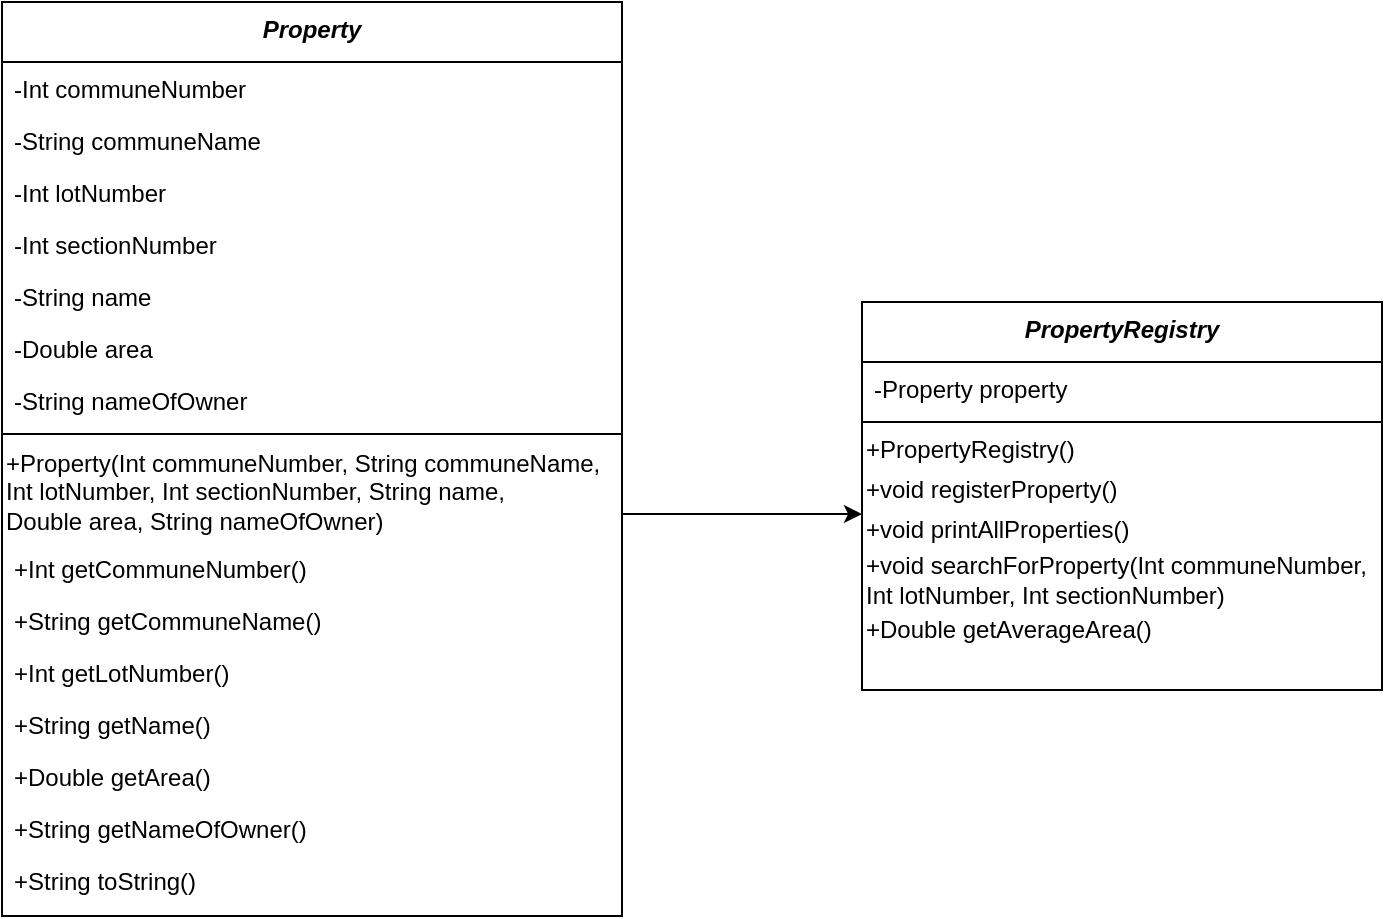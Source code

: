 <mxfile version="15.7.4" type="github">
  <diagram id="C5RBs43oDa-KdzZeNtuy" name="Page-1">
    <mxGraphModel dx="1185" dy="635" grid="1" gridSize="10" guides="1" tooltips="1" connect="1" arrows="1" fold="1" page="1" pageScale="1" pageWidth="827" pageHeight="1169" math="0" shadow="0">
      <root>
        <mxCell id="WIyWlLk6GJQsqaUBKTNV-0" />
        <mxCell id="WIyWlLk6GJQsqaUBKTNV-1" parent="WIyWlLk6GJQsqaUBKTNV-0" />
        <mxCell id="DmSDM4atNk_DdTKPXQV2-73" value="" style="edgeStyle=orthogonalEdgeStyle;rounded=0;orthogonalLoop=1;jettySize=auto;html=1;" edge="1" parent="WIyWlLk6GJQsqaUBKTNV-1" source="zkfFHV4jXpPFQw0GAbJ--0" target="DmSDM4atNk_DdTKPXQV2-32">
          <mxGeometry relative="1" as="geometry">
            <Array as="points">
              <mxPoint x="390" y="306" />
              <mxPoint x="390" y="306" />
            </Array>
          </mxGeometry>
        </mxCell>
        <mxCell id="zkfFHV4jXpPFQw0GAbJ--0" value="Property" style="swimlane;fontStyle=3;align=center;verticalAlign=top;childLayout=stackLayout;horizontal=1;startSize=30;horizontalStack=0;resizeParent=1;resizeLast=0;collapsible=1;marginBottom=0;rounded=0;shadow=0;strokeWidth=1;labelBorderColor=none;" parent="WIyWlLk6GJQsqaUBKTNV-1" vertex="1">
          <mxGeometry x="50" y="50" width="310" height="457" as="geometry">
            <mxRectangle x="230" y="140" width="160" height="26" as="alternateBounds" />
          </mxGeometry>
        </mxCell>
        <mxCell id="zkfFHV4jXpPFQw0GAbJ--1" value="-Int communeNumber" style="text;align=left;verticalAlign=top;spacingLeft=4;spacingRight=4;overflow=hidden;rotatable=0;points=[[0,0.5],[1,0.5]];portConstraint=eastwest;" parent="zkfFHV4jXpPFQw0GAbJ--0" vertex="1">
          <mxGeometry y="30" width="310" height="26" as="geometry" />
        </mxCell>
        <mxCell id="zkfFHV4jXpPFQw0GAbJ--2" value="-String communeName" style="text;align=left;verticalAlign=top;spacingLeft=4;spacingRight=4;overflow=hidden;rotatable=0;points=[[0,0.5],[1,0.5]];portConstraint=eastwest;rounded=0;shadow=0;html=0;" parent="zkfFHV4jXpPFQw0GAbJ--0" vertex="1">
          <mxGeometry y="56" width="310" height="26" as="geometry" />
        </mxCell>
        <mxCell id="zkfFHV4jXpPFQw0GAbJ--3" value="-Int lotNumber&#xa;" style="text;align=left;verticalAlign=top;spacingLeft=4;spacingRight=4;overflow=hidden;rotatable=0;points=[[0,0.5],[1,0.5]];portConstraint=eastwest;rounded=0;shadow=0;html=0;" parent="zkfFHV4jXpPFQw0GAbJ--0" vertex="1">
          <mxGeometry y="82" width="310" height="26" as="geometry" />
        </mxCell>
        <mxCell id="DmSDM4atNk_DdTKPXQV2-1" value="-Int sectionNumber&#xa;" style="text;align=left;verticalAlign=top;spacingLeft=4;spacingRight=4;overflow=hidden;rotatable=0;points=[[0,0.5],[1,0.5]];portConstraint=eastwest;rounded=0;shadow=0;html=0;" vertex="1" parent="zkfFHV4jXpPFQw0GAbJ--0">
          <mxGeometry y="108" width="310" height="26" as="geometry" />
        </mxCell>
        <mxCell id="DmSDM4atNk_DdTKPXQV2-2" value="-String name" style="text;align=left;verticalAlign=top;spacingLeft=4;spacingRight=4;overflow=hidden;rotatable=0;points=[[0,0.5],[1,0.5]];portConstraint=eastwest;rounded=0;shadow=0;html=0;" vertex="1" parent="zkfFHV4jXpPFQw0GAbJ--0">
          <mxGeometry y="134" width="310" height="26" as="geometry" />
        </mxCell>
        <mxCell id="DmSDM4atNk_DdTKPXQV2-3" value="-Double area" style="text;align=left;verticalAlign=top;spacingLeft=4;spacingRight=4;overflow=hidden;rotatable=0;points=[[0,0.5],[1,0.5]];portConstraint=eastwest;rounded=0;shadow=0;html=0;" vertex="1" parent="zkfFHV4jXpPFQw0GAbJ--0">
          <mxGeometry y="160" width="310" height="26" as="geometry" />
        </mxCell>
        <mxCell id="DmSDM4atNk_DdTKPXQV2-4" value="-String nameOfOwner" style="text;align=left;verticalAlign=top;spacingLeft=4;spacingRight=4;overflow=hidden;rotatable=0;points=[[0,0.5],[1,0.5]];portConstraint=eastwest;rounded=0;shadow=0;html=0;" vertex="1" parent="zkfFHV4jXpPFQw0GAbJ--0">
          <mxGeometry y="186" width="310" height="26" as="geometry" />
        </mxCell>
        <mxCell id="zkfFHV4jXpPFQw0GAbJ--4" value="" style="line;html=1;strokeWidth=1;align=left;verticalAlign=middle;spacingTop=-1;spacingLeft=3;spacingRight=3;rotatable=0;labelPosition=right;points=[];portConstraint=eastwest;" parent="zkfFHV4jXpPFQw0GAbJ--0" vertex="1">
          <mxGeometry y="212" width="310" height="8" as="geometry" />
        </mxCell>
        <mxCell id="DmSDM4atNk_DdTKPXQV2-5" value="+Property(Int communeNumber, String communeName, &lt;br&gt;Int lotNumber, Int sectionNumber, String name, &lt;br&gt;Double area, String nameOfOwner)" style="text;html=1;align=left;verticalAlign=middle;resizable=0;points=[];autosize=1;strokeColor=none;fillColor=none;horizontal=1;rotation=0;" vertex="1" parent="zkfFHV4jXpPFQw0GAbJ--0">
          <mxGeometry y="220" width="310" height="50" as="geometry" />
        </mxCell>
        <mxCell id="DmSDM4atNk_DdTKPXQV2-19" value="+Int getCommuneNumber()" style="text;align=left;verticalAlign=top;spacingLeft=4;spacingRight=4;overflow=hidden;rotatable=0;points=[[0,0.5],[1,0.5]];portConstraint=eastwest;rounded=0;shadow=0;html=0;" vertex="1" parent="zkfFHV4jXpPFQw0GAbJ--0">
          <mxGeometry y="270" width="310" height="26" as="geometry" />
        </mxCell>
        <mxCell id="DmSDM4atNk_DdTKPXQV2-25" value="+String getCommuneName()" style="text;align=left;verticalAlign=top;spacingLeft=4;spacingRight=4;overflow=hidden;rotatable=0;points=[[0,0.5],[1,0.5]];portConstraint=eastwest;rounded=0;shadow=0;html=0;" vertex="1" parent="zkfFHV4jXpPFQw0GAbJ--0">
          <mxGeometry y="296" width="310" height="26" as="geometry" />
        </mxCell>
        <mxCell id="DmSDM4atNk_DdTKPXQV2-24" value="+Int getLotNumber()" style="text;align=left;verticalAlign=top;spacingLeft=4;spacingRight=4;overflow=hidden;rotatable=0;points=[[0,0.5],[1,0.5]];portConstraint=eastwest;rounded=0;shadow=0;html=0;" vertex="1" parent="zkfFHV4jXpPFQw0GAbJ--0">
          <mxGeometry y="322" width="310" height="26" as="geometry" />
        </mxCell>
        <mxCell id="DmSDM4atNk_DdTKPXQV2-23" value="+String getName()" style="text;align=left;verticalAlign=top;spacingLeft=4;spacingRight=4;overflow=hidden;rotatable=0;points=[[0,0.5],[1,0.5]];portConstraint=eastwest;rounded=0;shadow=0;html=0;" vertex="1" parent="zkfFHV4jXpPFQw0GAbJ--0">
          <mxGeometry y="348" width="310" height="26" as="geometry" />
        </mxCell>
        <mxCell id="DmSDM4atNk_DdTKPXQV2-22" value="+Double getArea()" style="text;align=left;verticalAlign=top;spacingLeft=4;spacingRight=4;overflow=hidden;rotatable=0;points=[[0,0.5],[1,0.5]];portConstraint=eastwest;rounded=0;shadow=0;html=0;" vertex="1" parent="zkfFHV4jXpPFQw0GAbJ--0">
          <mxGeometry y="374" width="310" height="26" as="geometry" />
        </mxCell>
        <mxCell id="DmSDM4atNk_DdTKPXQV2-21" value="+String getNameOfOwner()" style="text;align=left;verticalAlign=top;spacingLeft=4;spacingRight=4;overflow=hidden;rotatable=0;points=[[0,0.5],[1,0.5]];portConstraint=eastwest;rounded=0;shadow=0;html=0;" vertex="1" parent="zkfFHV4jXpPFQw0GAbJ--0">
          <mxGeometry y="400" width="310" height="26" as="geometry" />
        </mxCell>
        <mxCell id="DmSDM4atNk_DdTKPXQV2-20" value="+String toString()" style="text;align=left;verticalAlign=top;spacingLeft=4;spacingRight=4;overflow=hidden;rotatable=0;points=[[0,0.5],[1,0.5]];portConstraint=eastwest;rounded=0;shadow=0;html=0;" vertex="1" parent="zkfFHV4jXpPFQw0GAbJ--0">
          <mxGeometry y="426" width="310" height="26" as="geometry" />
        </mxCell>
        <mxCell id="DmSDM4atNk_DdTKPXQV2-32" value="PropertyRegistry" style="swimlane;fontStyle=3;align=center;verticalAlign=top;childLayout=stackLayout;horizontal=1;startSize=30;horizontalStack=0;resizeParent=1;resizeLast=0;collapsible=1;marginBottom=0;rounded=0;shadow=0;strokeWidth=1;labelBorderColor=none;" vertex="1" parent="WIyWlLk6GJQsqaUBKTNV-1">
          <mxGeometry x="480" y="200" width="260" height="194" as="geometry">
            <mxRectangle x="230" y="140" width="160" height="26" as="alternateBounds" />
          </mxGeometry>
        </mxCell>
        <mxCell id="DmSDM4atNk_DdTKPXQV2-33" value="-Property property" style="text;align=left;verticalAlign=top;spacingLeft=4;spacingRight=4;overflow=hidden;rotatable=0;points=[[0,0.5],[1,0.5]];portConstraint=eastwest;" vertex="1" parent="DmSDM4atNk_DdTKPXQV2-32">
          <mxGeometry y="30" width="260" height="26" as="geometry" />
        </mxCell>
        <mxCell id="DmSDM4atNk_DdTKPXQV2-40" value="" style="line;html=1;strokeWidth=1;align=left;verticalAlign=middle;spacingTop=-1;spacingLeft=3;spacingRight=3;rotatable=0;labelPosition=right;points=[];portConstraint=eastwest;" vertex="1" parent="DmSDM4atNk_DdTKPXQV2-32">
          <mxGeometry y="56" width="260" height="8" as="geometry" />
        </mxCell>
        <mxCell id="DmSDM4atNk_DdTKPXQV2-41" value="+PropertyRegistry()" style="text;html=1;align=left;verticalAlign=middle;resizable=0;points=[];autosize=1;strokeColor=none;fillColor=none;horizontal=1;rotation=0;" vertex="1" parent="DmSDM4atNk_DdTKPXQV2-32">
          <mxGeometry y="64" width="260" height="20" as="geometry" />
        </mxCell>
        <mxCell id="DmSDM4atNk_DdTKPXQV2-50" value="+void registerProperty()" style="text;html=1;align=left;verticalAlign=middle;resizable=0;points=[];autosize=1;strokeColor=none;fillColor=none;horizontal=1;rotation=0;" vertex="1" parent="DmSDM4atNk_DdTKPXQV2-32">
          <mxGeometry y="84" width="260" height="20" as="geometry" />
        </mxCell>
        <mxCell id="DmSDM4atNk_DdTKPXQV2-51" value="+void printAllProperties()" style="text;html=1;align=left;verticalAlign=middle;resizable=0;points=[];autosize=1;strokeColor=none;fillColor=none;horizontal=1;rotation=0;" vertex="1" parent="DmSDM4atNk_DdTKPXQV2-32">
          <mxGeometry y="104" width="260" height="20" as="geometry" />
        </mxCell>
        <mxCell id="DmSDM4atNk_DdTKPXQV2-52" value="+void searchForProperty(Int communeNumber, &lt;br&gt;Int lotNumber, Int sectionNumber)" style="text;html=1;align=left;verticalAlign=middle;resizable=0;points=[];autosize=1;strokeColor=none;fillColor=none;horizontal=1;rotation=0;" vertex="1" parent="DmSDM4atNk_DdTKPXQV2-32">
          <mxGeometry y="124" width="260" height="30" as="geometry" />
        </mxCell>
        <mxCell id="DmSDM4atNk_DdTKPXQV2-53" value="+Double getAverageArea()" style="text;html=1;align=left;verticalAlign=middle;resizable=0;points=[];autosize=1;strokeColor=none;fillColor=none;horizontal=1;rotation=0;" vertex="1" parent="DmSDM4atNk_DdTKPXQV2-32">
          <mxGeometry y="154" width="260" height="20" as="geometry" />
        </mxCell>
      </root>
    </mxGraphModel>
  </diagram>
</mxfile>
